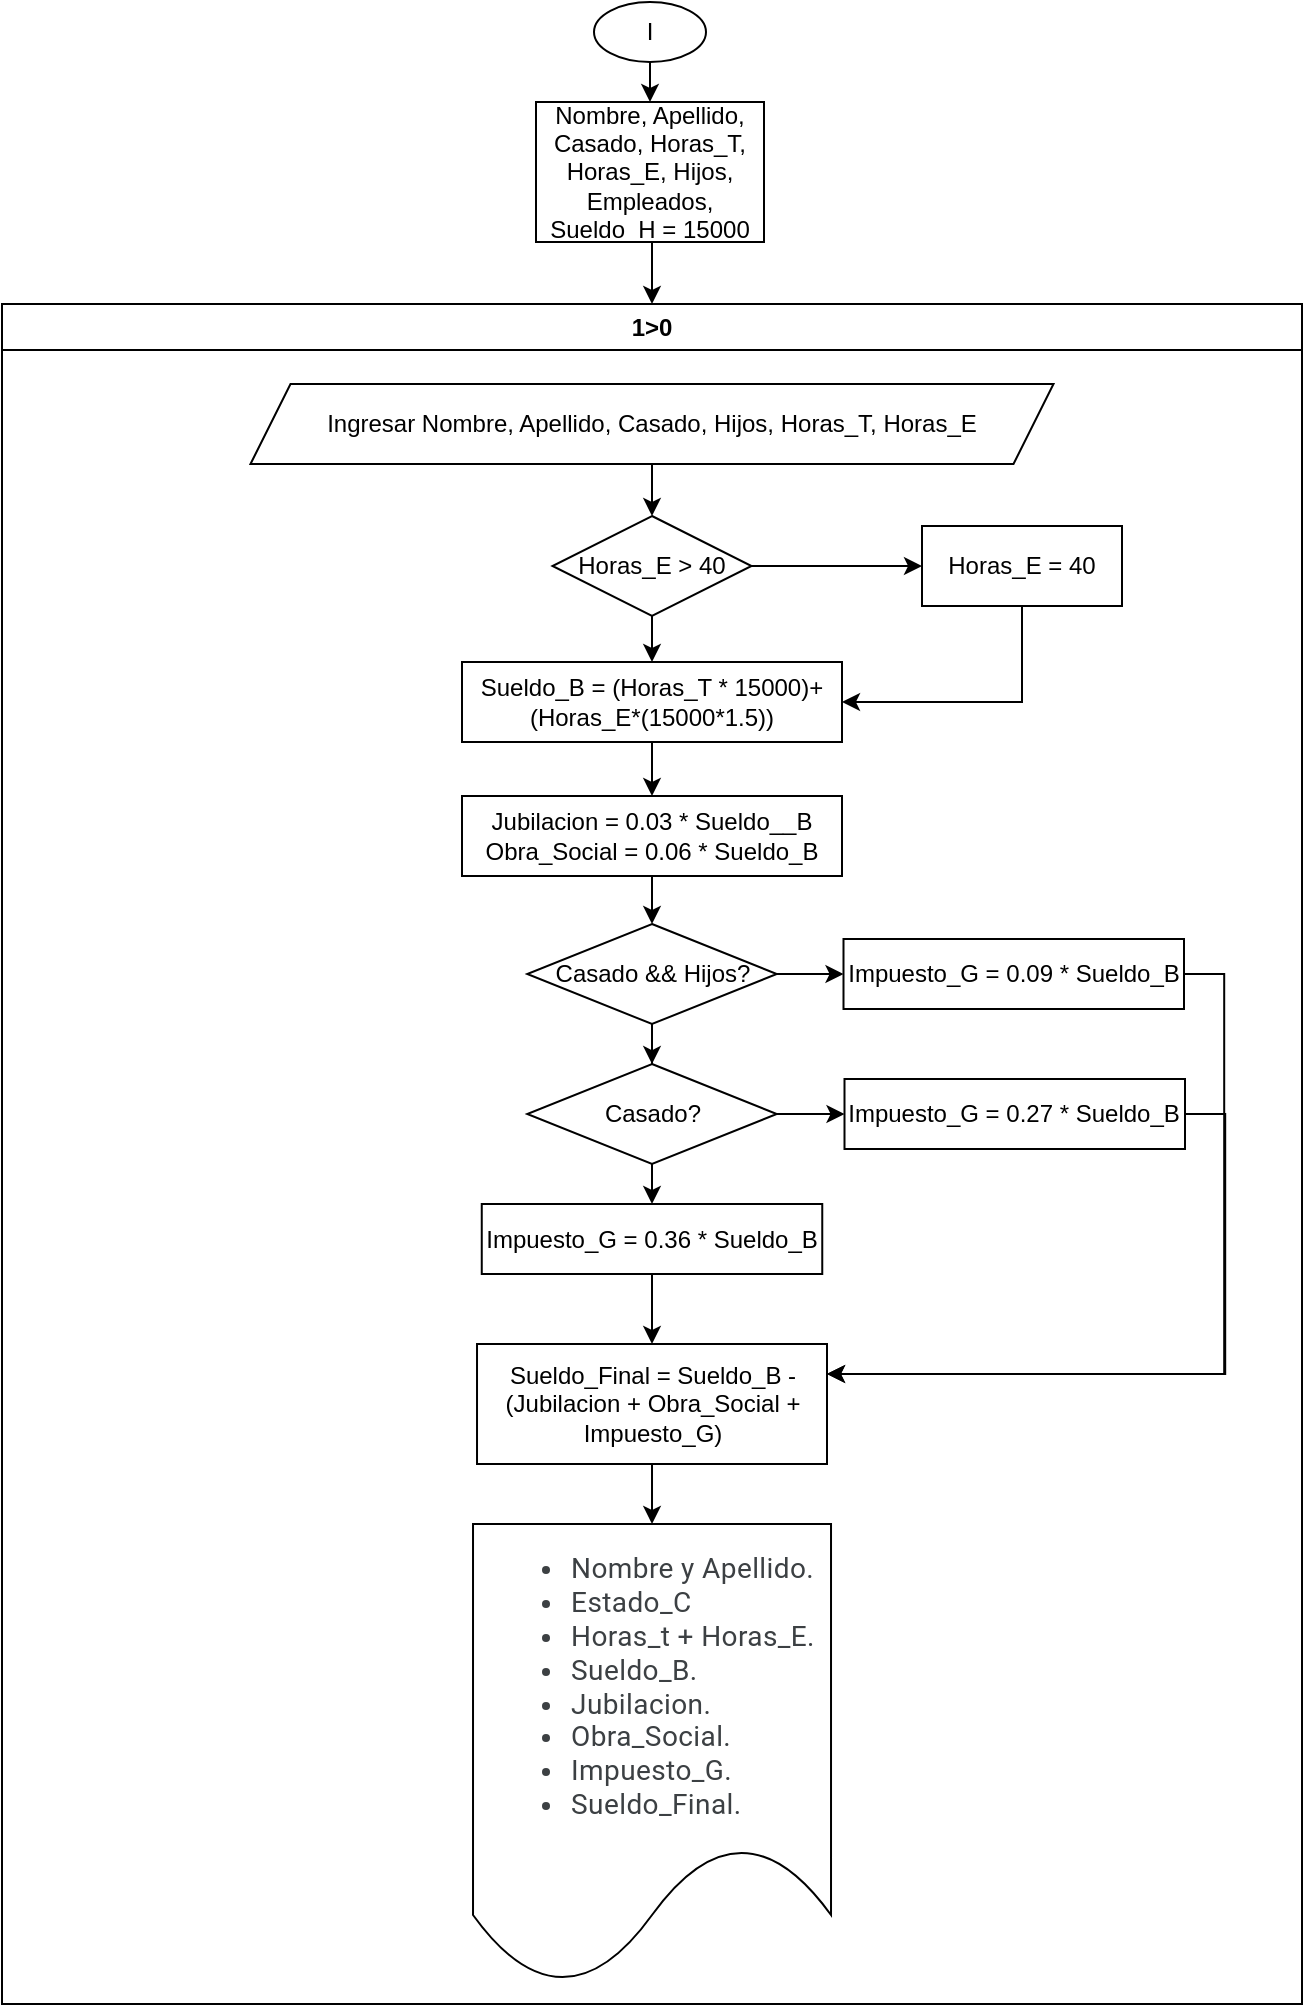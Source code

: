 <mxfile version="26.2.1">
  <diagram name="Página-1" id="tZbnme_al4MWlqu-ipMB">
    <mxGraphModel dx="832" dy="418" grid="1" gridSize="10" guides="1" tooltips="1" connect="1" arrows="1" fold="1" page="1" pageScale="1" pageWidth="827" pageHeight="1169" math="0" shadow="0">
      <root>
        <mxCell id="0" />
        <mxCell id="1" parent="0" />
        <mxCell id="UeEeDahIPyh72B3rgrp_-32" style="edgeStyle=orthogonalEdgeStyle;rounded=0;orthogonalLoop=1;jettySize=auto;html=1;exitX=0.5;exitY=1;exitDx=0;exitDy=0;entryX=0.5;entryY=0;entryDx=0;entryDy=0;" edge="1" parent="1" source="UeEeDahIPyh72B3rgrp_-1" target="UeEeDahIPyh72B3rgrp_-2">
          <mxGeometry relative="1" as="geometry" />
        </mxCell>
        <mxCell id="UeEeDahIPyh72B3rgrp_-1" value="I" style="ellipse;whiteSpace=wrap;html=1;" vertex="1" parent="1">
          <mxGeometry x="385" width="56" height="30" as="geometry" />
        </mxCell>
        <mxCell id="UeEeDahIPyh72B3rgrp_-31" style="edgeStyle=orthogonalEdgeStyle;rounded=0;orthogonalLoop=1;jettySize=auto;html=1;exitX=0.5;exitY=1;exitDx=0;exitDy=0;entryX=0.5;entryY=0;entryDx=0;entryDy=0;" edge="1" parent="1" source="UeEeDahIPyh72B3rgrp_-2" target="UeEeDahIPyh72B3rgrp_-3">
          <mxGeometry relative="1" as="geometry" />
        </mxCell>
        <mxCell id="UeEeDahIPyh72B3rgrp_-2" value="Nombre, Apellido, Casado, Horas_T, Horas_E, Hijos, Empleados, Sueldo_H = 15000" style="rounded=0;whiteSpace=wrap;html=1;" vertex="1" parent="1">
          <mxGeometry x="356" y="50" width="114" height="70" as="geometry" />
        </mxCell>
        <mxCell id="UeEeDahIPyh72B3rgrp_-3" value="1&amp;gt;0" style="swimlane;whiteSpace=wrap;html=1;" vertex="1" parent="1">
          <mxGeometry x="89" y="151" width="650" height="850" as="geometry" />
        </mxCell>
        <mxCell id="UeEeDahIPyh72B3rgrp_-12" style="edgeStyle=orthogonalEdgeStyle;rounded=0;orthogonalLoop=1;jettySize=auto;html=1;exitX=0.5;exitY=1;exitDx=0;exitDy=0;entryX=0.5;entryY=0;entryDx=0;entryDy=0;" edge="1" parent="UeEeDahIPyh72B3rgrp_-3" source="UeEeDahIPyh72B3rgrp_-4" target="UeEeDahIPyh72B3rgrp_-6">
          <mxGeometry relative="1" as="geometry" />
        </mxCell>
        <mxCell id="UeEeDahIPyh72B3rgrp_-4" value="Ingresar Nombre, Apellido, Casado, Hijos, Horas_T, Horas_E" style="shape=parallelogram;perimeter=parallelogramPerimeter;whiteSpace=wrap;html=1;fixedSize=1;" vertex="1" parent="UeEeDahIPyh72B3rgrp_-3">
          <mxGeometry x="124.25" y="40" width="401.5" height="40" as="geometry" />
        </mxCell>
        <mxCell id="UeEeDahIPyh72B3rgrp_-9" style="edgeStyle=orthogonalEdgeStyle;rounded=0;orthogonalLoop=1;jettySize=auto;html=1;exitX=1;exitY=0.5;exitDx=0;exitDy=0;entryX=0;entryY=0.5;entryDx=0;entryDy=0;" edge="1" parent="UeEeDahIPyh72B3rgrp_-3" source="UeEeDahIPyh72B3rgrp_-6" target="UeEeDahIPyh72B3rgrp_-8">
          <mxGeometry relative="1" as="geometry" />
        </mxCell>
        <mxCell id="UeEeDahIPyh72B3rgrp_-11" style="edgeStyle=orthogonalEdgeStyle;rounded=0;orthogonalLoop=1;jettySize=auto;html=1;exitX=0.5;exitY=1;exitDx=0;exitDy=0;entryX=0.5;entryY=0;entryDx=0;entryDy=0;" edge="1" parent="UeEeDahIPyh72B3rgrp_-3" source="UeEeDahIPyh72B3rgrp_-6" target="UeEeDahIPyh72B3rgrp_-7">
          <mxGeometry relative="1" as="geometry" />
        </mxCell>
        <mxCell id="UeEeDahIPyh72B3rgrp_-6" value="Horas_E &amp;gt; 40" style="rhombus;whiteSpace=wrap;html=1;" vertex="1" parent="UeEeDahIPyh72B3rgrp_-3">
          <mxGeometry x="275.25" y="106" width="99.5" height="50" as="geometry" />
        </mxCell>
        <mxCell id="UeEeDahIPyh72B3rgrp_-14" style="edgeStyle=orthogonalEdgeStyle;rounded=0;orthogonalLoop=1;jettySize=auto;html=1;exitX=0.5;exitY=1;exitDx=0;exitDy=0;entryX=0.5;entryY=0;entryDx=0;entryDy=0;" edge="1" parent="UeEeDahIPyh72B3rgrp_-3" source="UeEeDahIPyh72B3rgrp_-7" target="UeEeDahIPyh72B3rgrp_-13">
          <mxGeometry relative="1" as="geometry" />
        </mxCell>
        <mxCell id="UeEeDahIPyh72B3rgrp_-7" value="Sueldo_B = (Horas_T * 15000)+(Horas_E*(15000*1.5))" style="rounded=0;whiteSpace=wrap;html=1;" vertex="1" parent="UeEeDahIPyh72B3rgrp_-3">
          <mxGeometry x="230" y="179" width="190" height="40" as="geometry" />
        </mxCell>
        <mxCell id="UeEeDahIPyh72B3rgrp_-10" style="edgeStyle=orthogonalEdgeStyle;rounded=0;orthogonalLoop=1;jettySize=auto;html=1;exitX=0.5;exitY=1;exitDx=0;exitDy=0;entryX=1;entryY=0.5;entryDx=0;entryDy=0;" edge="1" parent="UeEeDahIPyh72B3rgrp_-3" source="UeEeDahIPyh72B3rgrp_-8" target="UeEeDahIPyh72B3rgrp_-7">
          <mxGeometry relative="1" as="geometry" />
        </mxCell>
        <mxCell id="UeEeDahIPyh72B3rgrp_-8" value="Horas_E = 40" style="rounded=0;whiteSpace=wrap;html=1;" vertex="1" parent="UeEeDahIPyh72B3rgrp_-3">
          <mxGeometry x="460" y="111" width="100" height="40" as="geometry" />
        </mxCell>
        <mxCell id="UeEeDahIPyh72B3rgrp_-16" style="edgeStyle=orthogonalEdgeStyle;rounded=0;orthogonalLoop=1;jettySize=auto;html=1;exitX=0.5;exitY=1;exitDx=0;exitDy=0;entryX=0.5;entryY=0;entryDx=0;entryDy=0;" edge="1" parent="UeEeDahIPyh72B3rgrp_-3" source="UeEeDahIPyh72B3rgrp_-13" target="UeEeDahIPyh72B3rgrp_-15">
          <mxGeometry relative="1" as="geometry" />
        </mxCell>
        <mxCell id="UeEeDahIPyh72B3rgrp_-13" value="Jubilacion = 0.03 * Sueldo__B&lt;div&gt;Obra_Social = 0.06 * Sueldo_B&lt;/div&gt;" style="rounded=0;whiteSpace=wrap;html=1;" vertex="1" parent="UeEeDahIPyh72B3rgrp_-3">
          <mxGeometry x="230" y="246" width="190" height="40" as="geometry" />
        </mxCell>
        <mxCell id="UeEeDahIPyh72B3rgrp_-18" style="edgeStyle=orthogonalEdgeStyle;rounded=0;orthogonalLoop=1;jettySize=auto;html=1;exitX=0.5;exitY=1;exitDx=0;exitDy=0;" edge="1" parent="UeEeDahIPyh72B3rgrp_-3" source="UeEeDahIPyh72B3rgrp_-15" target="UeEeDahIPyh72B3rgrp_-17">
          <mxGeometry relative="1" as="geometry" />
        </mxCell>
        <mxCell id="UeEeDahIPyh72B3rgrp_-20" value="" style="edgeStyle=orthogonalEdgeStyle;rounded=0;orthogonalLoop=1;jettySize=auto;html=1;" edge="1" parent="UeEeDahIPyh72B3rgrp_-3" source="UeEeDahIPyh72B3rgrp_-15" target="UeEeDahIPyh72B3rgrp_-19">
          <mxGeometry relative="1" as="geometry" />
        </mxCell>
        <mxCell id="UeEeDahIPyh72B3rgrp_-15" value="Casado &amp;amp;&amp;amp; Hijos?" style="rhombus;whiteSpace=wrap;html=1;" vertex="1" parent="UeEeDahIPyh72B3rgrp_-3">
          <mxGeometry x="262.63" y="310" width="124.75" height="50" as="geometry" />
        </mxCell>
        <mxCell id="UeEeDahIPyh72B3rgrp_-24" style="edgeStyle=orthogonalEdgeStyle;rounded=0;orthogonalLoop=1;jettySize=auto;html=1;exitX=0.5;exitY=1;exitDx=0;exitDy=0;entryX=0.5;entryY=0;entryDx=0;entryDy=0;" edge="1" parent="UeEeDahIPyh72B3rgrp_-3" source="UeEeDahIPyh72B3rgrp_-17" target="UeEeDahIPyh72B3rgrp_-23">
          <mxGeometry relative="1" as="geometry" />
        </mxCell>
        <mxCell id="UeEeDahIPyh72B3rgrp_-17" value="Casado?" style="rhombus;whiteSpace=wrap;html=1;" vertex="1" parent="UeEeDahIPyh72B3rgrp_-3">
          <mxGeometry x="262.63" y="380" width="124.75" height="50" as="geometry" />
        </mxCell>
        <mxCell id="UeEeDahIPyh72B3rgrp_-27" style="edgeStyle=orthogonalEdgeStyle;rounded=0;orthogonalLoop=1;jettySize=auto;html=1;exitX=1;exitY=0.5;exitDx=0;exitDy=0;entryX=1;entryY=0.25;entryDx=0;entryDy=0;" edge="1" parent="UeEeDahIPyh72B3rgrp_-3" source="UeEeDahIPyh72B3rgrp_-19" target="UeEeDahIPyh72B3rgrp_-25">
          <mxGeometry relative="1" as="geometry" />
        </mxCell>
        <mxCell id="UeEeDahIPyh72B3rgrp_-19" value="Impuesto_G = 0.09 * Sueldo_B" style="whiteSpace=wrap;html=1;" vertex="1" parent="UeEeDahIPyh72B3rgrp_-3">
          <mxGeometry x="420.75" y="317.5" width="170.25" height="35" as="geometry" />
        </mxCell>
        <mxCell id="UeEeDahIPyh72B3rgrp_-21" value="" style="edgeStyle=orthogonalEdgeStyle;rounded=0;orthogonalLoop=1;jettySize=auto;html=1;exitX=1;exitY=0.5;exitDx=0;exitDy=0;" edge="1" parent="UeEeDahIPyh72B3rgrp_-3" target="UeEeDahIPyh72B3rgrp_-22" source="UeEeDahIPyh72B3rgrp_-17">
          <mxGeometry relative="1" as="geometry">
            <mxPoint x="383.5" y="405" as="sourcePoint" />
          </mxGeometry>
        </mxCell>
        <mxCell id="UeEeDahIPyh72B3rgrp_-28" style="edgeStyle=orthogonalEdgeStyle;rounded=0;orthogonalLoop=1;jettySize=auto;html=1;exitX=1;exitY=0.5;exitDx=0;exitDy=0;entryX=1;entryY=0.25;entryDx=0;entryDy=0;" edge="1" parent="UeEeDahIPyh72B3rgrp_-3" source="UeEeDahIPyh72B3rgrp_-22" target="UeEeDahIPyh72B3rgrp_-25">
          <mxGeometry relative="1" as="geometry" />
        </mxCell>
        <mxCell id="UeEeDahIPyh72B3rgrp_-22" value="Impuesto_G = 0.27 * Sueldo_B" style="whiteSpace=wrap;html=1;" vertex="1" parent="UeEeDahIPyh72B3rgrp_-3">
          <mxGeometry x="421.25" y="387.5" width="170.25" height="35" as="geometry" />
        </mxCell>
        <mxCell id="UeEeDahIPyh72B3rgrp_-26" style="edgeStyle=orthogonalEdgeStyle;rounded=0;orthogonalLoop=1;jettySize=auto;html=1;exitX=0.5;exitY=1;exitDx=0;exitDy=0;entryX=0.5;entryY=0;entryDx=0;entryDy=0;" edge="1" parent="UeEeDahIPyh72B3rgrp_-3" source="UeEeDahIPyh72B3rgrp_-23" target="UeEeDahIPyh72B3rgrp_-25">
          <mxGeometry relative="1" as="geometry" />
        </mxCell>
        <mxCell id="UeEeDahIPyh72B3rgrp_-23" value="Impuesto_G = 0.36 * Sueldo_B" style="whiteSpace=wrap;html=1;" vertex="1" parent="UeEeDahIPyh72B3rgrp_-3">
          <mxGeometry x="239.88" y="450" width="170.25" height="35" as="geometry" />
        </mxCell>
        <mxCell id="UeEeDahIPyh72B3rgrp_-30" style="edgeStyle=orthogonalEdgeStyle;rounded=0;orthogonalLoop=1;jettySize=auto;html=1;exitX=0.5;exitY=1;exitDx=0;exitDy=0;entryX=0.5;entryY=0;entryDx=0;entryDy=0;" edge="1" parent="UeEeDahIPyh72B3rgrp_-3" source="UeEeDahIPyh72B3rgrp_-25" target="UeEeDahIPyh72B3rgrp_-29">
          <mxGeometry relative="1" as="geometry" />
        </mxCell>
        <mxCell id="UeEeDahIPyh72B3rgrp_-25" value="Sueldo_Final = Sueldo_B - (Jubilacion + Obra_Social + Impuesto_G)" style="rounded=0;whiteSpace=wrap;html=1;" vertex="1" parent="UeEeDahIPyh72B3rgrp_-3">
          <mxGeometry x="237.51" y="520" width="174.99" height="60" as="geometry" />
        </mxCell>
        <mxCell id="UeEeDahIPyh72B3rgrp_-29" value="&lt;ul style=&quot;-webkit-tap-highlight-color: transparent; list-style-position: initial; list-style-image: initial; margin: 1em 0px; padding: 0px 0px 0px 40px; color: rgb(60, 64, 67); font-family: Roboto, Arial, sans-serif; font-size: 14px; letter-spacing: 0.2px; text-align: start;&quot;&gt;&lt;li style=&quot;-webkit-tap-highlight-color: transparent;&quot;&gt;Nombre y Apellido.&lt;/li&gt;&lt;li style=&quot;-webkit-tap-highlight-color: transparent;&quot;&gt;Estado_C&lt;/li&gt;&lt;li style=&quot;-webkit-tap-highlight-color: transparent;&quot;&gt;Horas_t + Horas_E.&lt;/li&gt;&lt;li style=&quot;-webkit-tap-highlight-color: transparent;&quot;&gt;Sueldo_B.&lt;/li&gt;&lt;li style=&quot;-webkit-tap-highlight-color: transparent;&quot;&gt;Jubilacion.&lt;/li&gt;&lt;li style=&quot;-webkit-tap-highlight-color: transparent;&quot;&gt;Obra_Social.&lt;/li&gt;&lt;li style=&quot;-webkit-tap-highlight-color: transparent;&quot;&gt;Impuesto_G.&lt;/li&gt;&lt;li style=&quot;-webkit-tap-highlight-color: transparent;&quot;&gt;Sueldo_Final.&lt;/li&gt;&lt;/ul&gt;" style="shape=document;whiteSpace=wrap;html=1;boundedLbl=1;" vertex="1" parent="UeEeDahIPyh72B3rgrp_-3">
          <mxGeometry x="235.51" y="610" width="179" height="230" as="geometry" />
        </mxCell>
      </root>
    </mxGraphModel>
  </diagram>
</mxfile>
